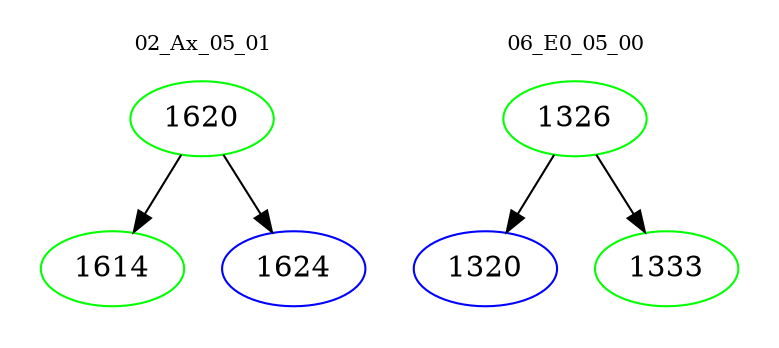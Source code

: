 digraph{
subgraph cluster_0 {
color = white
label = "02_Ax_05_01";
fontsize=10;
T0_1620 [label="1620", color="green"]
T0_1620 -> T0_1614 [color="black"]
T0_1614 [label="1614", color="green"]
T0_1620 -> T0_1624 [color="black"]
T0_1624 [label="1624", color="blue"]
}
subgraph cluster_1 {
color = white
label = "06_E0_05_00";
fontsize=10;
T1_1326 [label="1326", color="green"]
T1_1326 -> T1_1320 [color="black"]
T1_1320 [label="1320", color="blue"]
T1_1326 -> T1_1333 [color="black"]
T1_1333 [label="1333", color="green"]
}
}
